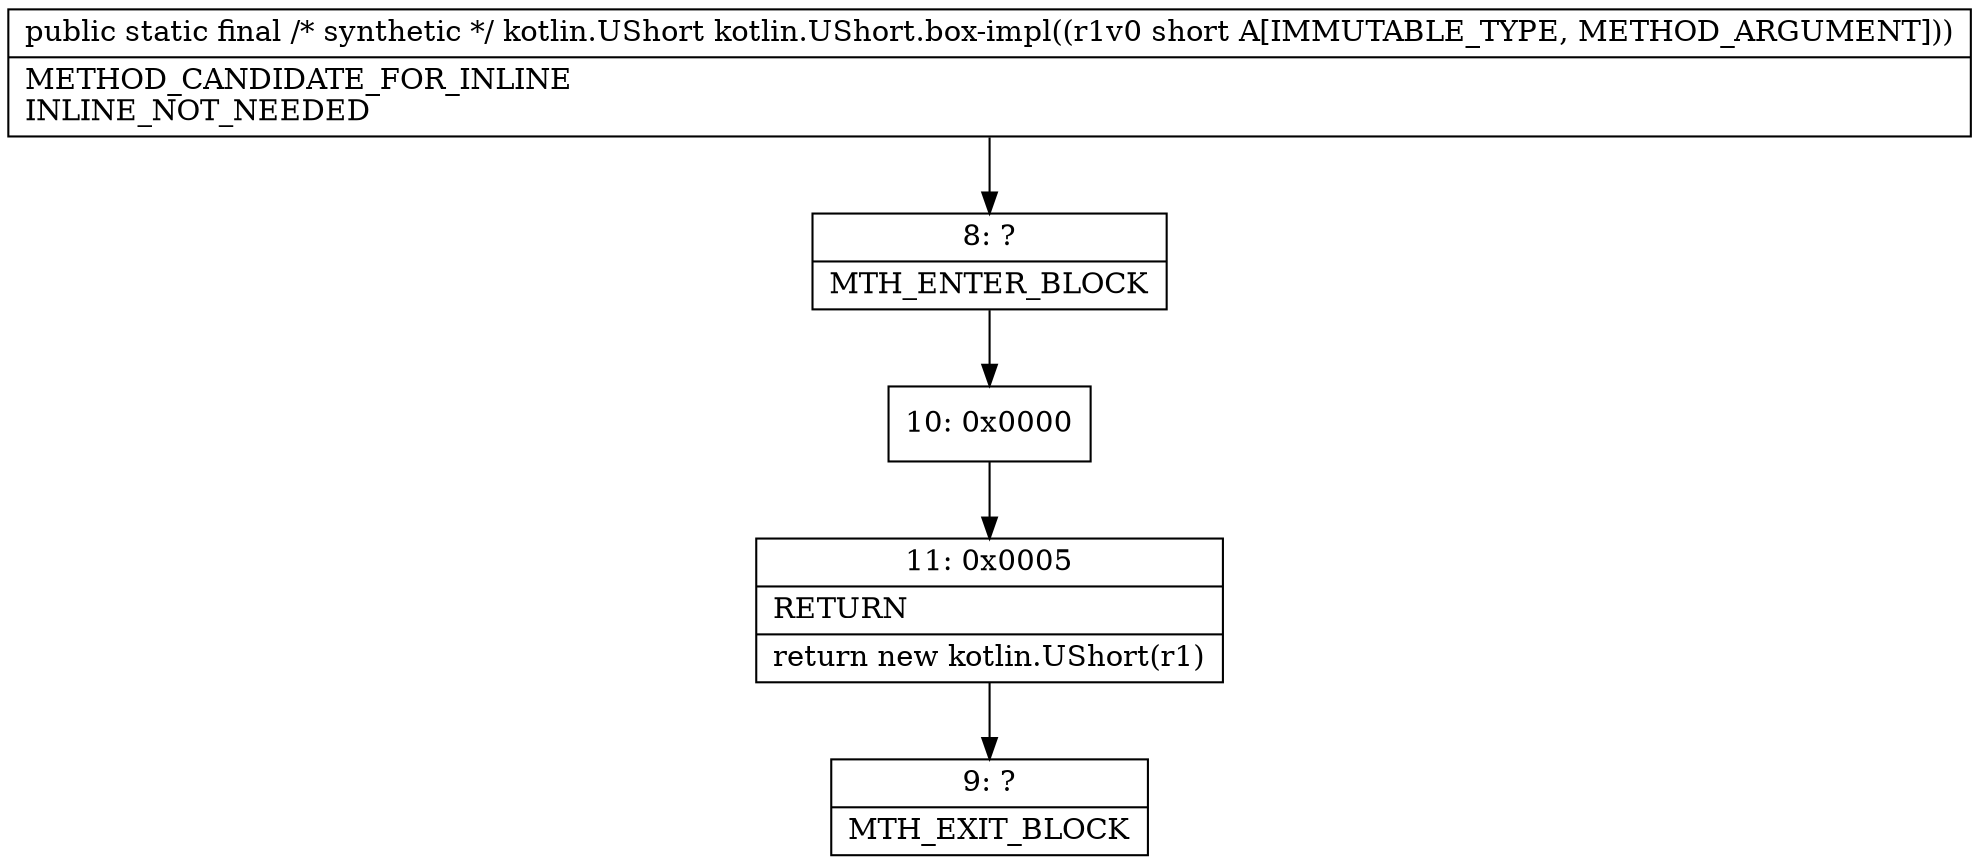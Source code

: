 digraph "CFG forkotlin.UShort.box\-impl(S)Lkotlin\/UShort;" {
Node_8 [shape=record,label="{8\:\ ?|MTH_ENTER_BLOCK\l}"];
Node_10 [shape=record,label="{10\:\ 0x0000}"];
Node_11 [shape=record,label="{11\:\ 0x0005|RETURN\l|return new kotlin.UShort(r1)\l}"];
Node_9 [shape=record,label="{9\:\ ?|MTH_EXIT_BLOCK\l}"];
MethodNode[shape=record,label="{public static final \/* synthetic *\/ kotlin.UShort kotlin.UShort.box\-impl((r1v0 short A[IMMUTABLE_TYPE, METHOD_ARGUMENT]))  | METHOD_CANDIDATE_FOR_INLINE\lINLINE_NOT_NEEDED\l}"];
MethodNode -> Node_8;Node_8 -> Node_10;
Node_10 -> Node_11;
Node_11 -> Node_9;
}

